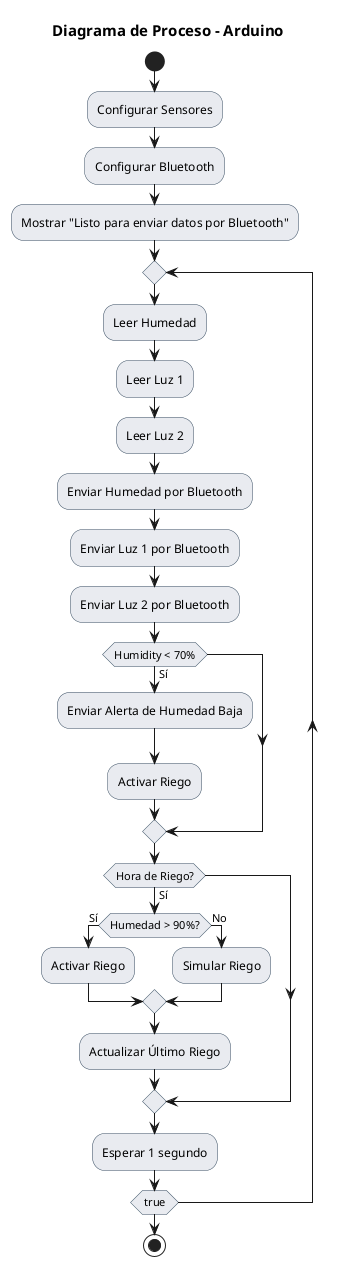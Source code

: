 @startuml Arduino Nano Riego

' Definición de símbolos
skinparam defaultFontName Arial
skinparam titleFontSize 15
skinparam diagramPadding 10
skinparam conditionDiamondBackgroundColor #A9DCDF
skinparam conditionDiamondBorderColor #34495E
skinparam activityBackgroundColor #E9EBF0
skinparam activityBorderColor #34495E

' Título
title Diagrama de Proceso - Arduino

' Definición de nodos y flujo

start
:Configurar Sensores;
:Configurar Bluetooth;
:Mostrar "Listo para enviar datos por Bluetooth";

repeat
  :Leer Humedad;
  :Leer Luz 1;
  :Leer Luz 2;
  :Enviar Humedad por Bluetooth;
  :Enviar Luz 1 por Bluetooth;
  :Enviar Luz 2 por Bluetooth;
  if (Humidity < 70%) then (Sí)
    :Enviar Alerta de Humedad Baja;
    :Activar Riego;
  endif
  if (Hora de Riego?) then (Sí)
    if (Humedad > 90%?) then (Sí)
      :Activar Riego;
    else (No)
      :Simular Riego;
    endif
    :Actualizar Último Riego;
  endif
  :Esperar 1 segundo;
repeat while (true)

stop

@enduml
